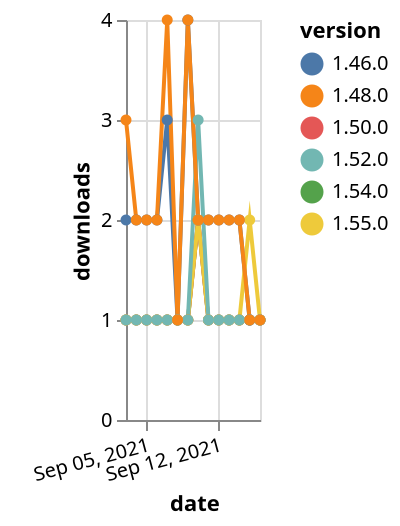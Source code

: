 {"$schema": "https://vega.github.io/schema/vega-lite/v5.json", "description": "A simple bar chart with embedded data.", "data": {"values": [{"date": "2021-09-03", "total": 175, "delta": 1, "version": "1.54.0"}, {"date": "2021-09-04", "total": 176, "delta": 1, "version": "1.54.0"}, {"date": "2021-09-05", "total": 177, "delta": 1, "version": "1.54.0"}, {"date": "2021-09-06", "total": 178, "delta": 1, "version": "1.54.0"}, {"date": "2021-09-07", "total": 179, "delta": 1, "version": "1.54.0"}, {"date": "2021-09-08", "total": 180, "delta": 1, "version": "1.54.0"}, {"date": "2021-09-09", "total": 181, "delta": 1, "version": "1.54.0"}, {"date": "2021-09-10", "total": 183, "delta": 2, "version": "1.54.0"}, {"date": "2021-09-11", "total": 184, "delta": 1, "version": "1.54.0"}, {"date": "2021-09-12", "total": 185, "delta": 1, "version": "1.54.0"}, {"date": "2021-09-13", "total": 186, "delta": 1, "version": "1.54.0"}, {"date": "2021-09-14", "total": 187, "delta": 1, "version": "1.54.0"}, {"date": "2021-09-15", "total": 188, "delta": 1, "version": "1.54.0"}, {"date": "2021-09-16", "total": 189, "delta": 1, "version": "1.54.0"}, {"date": "2021-09-03", "total": 229, "delta": 1, "version": "1.50.0"}, {"date": "2021-09-04", "total": 230, "delta": 1, "version": "1.50.0"}, {"date": "2021-09-05", "total": 231, "delta": 1, "version": "1.50.0"}, {"date": "2021-09-06", "total": 232, "delta": 1, "version": "1.50.0"}, {"date": "2021-09-07", "total": 233, "delta": 1, "version": "1.50.0"}, {"date": "2021-09-08", "total": 234, "delta": 1, "version": "1.50.0"}, {"date": "2021-09-09", "total": 235, "delta": 1, "version": "1.50.0"}, {"date": "2021-09-10", "total": 237, "delta": 2, "version": "1.50.0"}, {"date": "2021-09-11", "total": 238, "delta": 1, "version": "1.50.0"}, {"date": "2021-09-12", "total": 239, "delta": 1, "version": "1.50.0"}, {"date": "2021-09-13", "total": 240, "delta": 1, "version": "1.50.0"}, {"date": "2021-09-14", "total": 241, "delta": 1, "version": "1.50.0"}, {"date": "2021-09-15", "total": 242, "delta": 1, "version": "1.50.0"}, {"date": "2021-09-16", "total": 243, "delta": 1, "version": "1.50.0"}, {"date": "2021-09-03", "total": 2292, "delta": 2, "version": "1.46.0"}, {"date": "2021-09-04", "total": 2294, "delta": 2, "version": "1.46.0"}, {"date": "2021-09-05", "total": 2296, "delta": 2, "version": "1.46.0"}, {"date": "2021-09-06", "total": 2298, "delta": 2, "version": "1.46.0"}, {"date": "2021-09-07", "total": 2301, "delta": 3, "version": "1.46.0"}, {"date": "2021-09-08", "total": 2302, "delta": 1, "version": "1.46.0"}, {"date": "2021-09-09", "total": 2306, "delta": 4, "version": "1.46.0"}, {"date": "2021-09-10", "total": 2308, "delta": 2, "version": "1.46.0"}, {"date": "2021-09-11", "total": 2310, "delta": 2, "version": "1.46.0"}, {"date": "2021-09-12", "total": 2312, "delta": 2, "version": "1.46.0"}, {"date": "2021-09-13", "total": 2314, "delta": 2, "version": "1.46.0"}, {"date": "2021-09-14", "total": 2316, "delta": 2, "version": "1.46.0"}, {"date": "2021-09-15", "total": 2317, "delta": 1, "version": "1.46.0"}, {"date": "2021-09-16", "total": 2318, "delta": 1, "version": "1.46.0"}, {"date": "2021-09-03", "total": 156, "delta": 1, "version": "1.55.0"}, {"date": "2021-09-04", "total": 157, "delta": 1, "version": "1.55.0"}, {"date": "2021-09-05", "total": 158, "delta": 1, "version": "1.55.0"}, {"date": "2021-09-06", "total": 159, "delta": 1, "version": "1.55.0"}, {"date": "2021-09-07", "total": 160, "delta": 1, "version": "1.55.0"}, {"date": "2021-09-08", "total": 161, "delta": 1, "version": "1.55.0"}, {"date": "2021-09-09", "total": 162, "delta": 1, "version": "1.55.0"}, {"date": "2021-09-10", "total": 164, "delta": 2, "version": "1.55.0"}, {"date": "2021-09-11", "total": 165, "delta": 1, "version": "1.55.0"}, {"date": "2021-09-12", "total": 166, "delta": 1, "version": "1.55.0"}, {"date": "2021-09-13", "total": 167, "delta": 1, "version": "1.55.0"}, {"date": "2021-09-14", "total": 168, "delta": 1, "version": "1.55.0"}, {"date": "2021-09-15", "total": 170, "delta": 2, "version": "1.55.0"}, {"date": "2021-09-16", "total": 171, "delta": 1, "version": "1.55.0"}, {"date": "2021-09-03", "total": 312, "delta": 1, "version": "1.52.0"}, {"date": "2021-09-04", "total": 313, "delta": 1, "version": "1.52.0"}, {"date": "2021-09-05", "total": 314, "delta": 1, "version": "1.52.0"}, {"date": "2021-09-06", "total": 315, "delta": 1, "version": "1.52.0"}, {"date": "2021-09-07", "total": 316, "delta": 1, "version": "1.52.0"}, {"date": "2021-09-08", "total": 317, "delta": 1, "version": "1.52.0"}, {"date": "2021-09-09", "total": 318, "delta": 1, "version": "1.52.0"}, {"date": "2021-09-10", "total": 321, "delta": 3, "version": "1.52.0"}, {"date": "2021-09-11", "total": 322, "delta": 1, "version": "1.52.0"}, {"date": "2021-09-12", "total": 323, "delta": 1, "version": "1.52.0"}, {"date": "2021-09-13", "total": 324, "delta": 1, "version": "1.52.0"}, {"date": "2021-09-14", "total": 325, "delta": 1, "version": "1.52.0"}, {"date": "2021-09-15", "total": 326, "delta": 1, "version": "1.52.0"}, {"date": "2021-09-16", "total": 327, "delta": 1, "version": "1.52.0"}, {"date": "2021-09-03", "total": 2454, "delta": 3, "version": "1.48.0"}, {"date": "2021-09-04", "total": 2456, "delta": 2, "version": "1.48.0"}, {"date": "2021-09-05", "total": 2458, "delta": 2, "version": "1.48.0"}, {"date": "2021-09-06", "total": 2460, "delta": 2, "version": "1.48.0"}, {"date": "2021-09-07", "total": 2464, "delta": 4, "version": "1.48.0"}, {"date": "2021-09-08", "total": 2465, "delta": 1, "version": "1.48.0"}, {"date": "2021-09-09", "total": 2469, "delta": 4, "version": "1.48.0"}, {"date": "2021-09-10", "total": 2471, "delta": 2, "version": "1.48.0"}, {"date": "2021-09-11", "total": 2473, "delta": 2, "version": "1.48.0"}, {"date": "2021-09-12", "total": 2475, "delta": 2, "version": "1.48.0"}, {"date": "2021-09-13", "total": 2477, "delta": 2, "version": "1.48.0"}, {"date": "2021-09-14", "total": 2479, "delta": 2, "version": "1.48.0"}, {"date": "2021-09-15", "total": 2480, "delta": 1, "version": "1.48.0"}, {"date": "2021-09-16", "total": 2481, "delta": 1, "version": "1.48.0"}]}, "width": "container", "mark": {"type": "line", "point": {"filled": true}}, "encoding": {"x": {"field": "date", "type": "temporal", "timeUnit": "yearmonthdate", "title": "date", "axis": {"labelAngle": -15}}, "y": {"field": "delta", "type": "quantitative", "title": "downloads"}, "color": {"field": "version", "type": "nominal"}, "tooltip": {"field": "delta"}}}